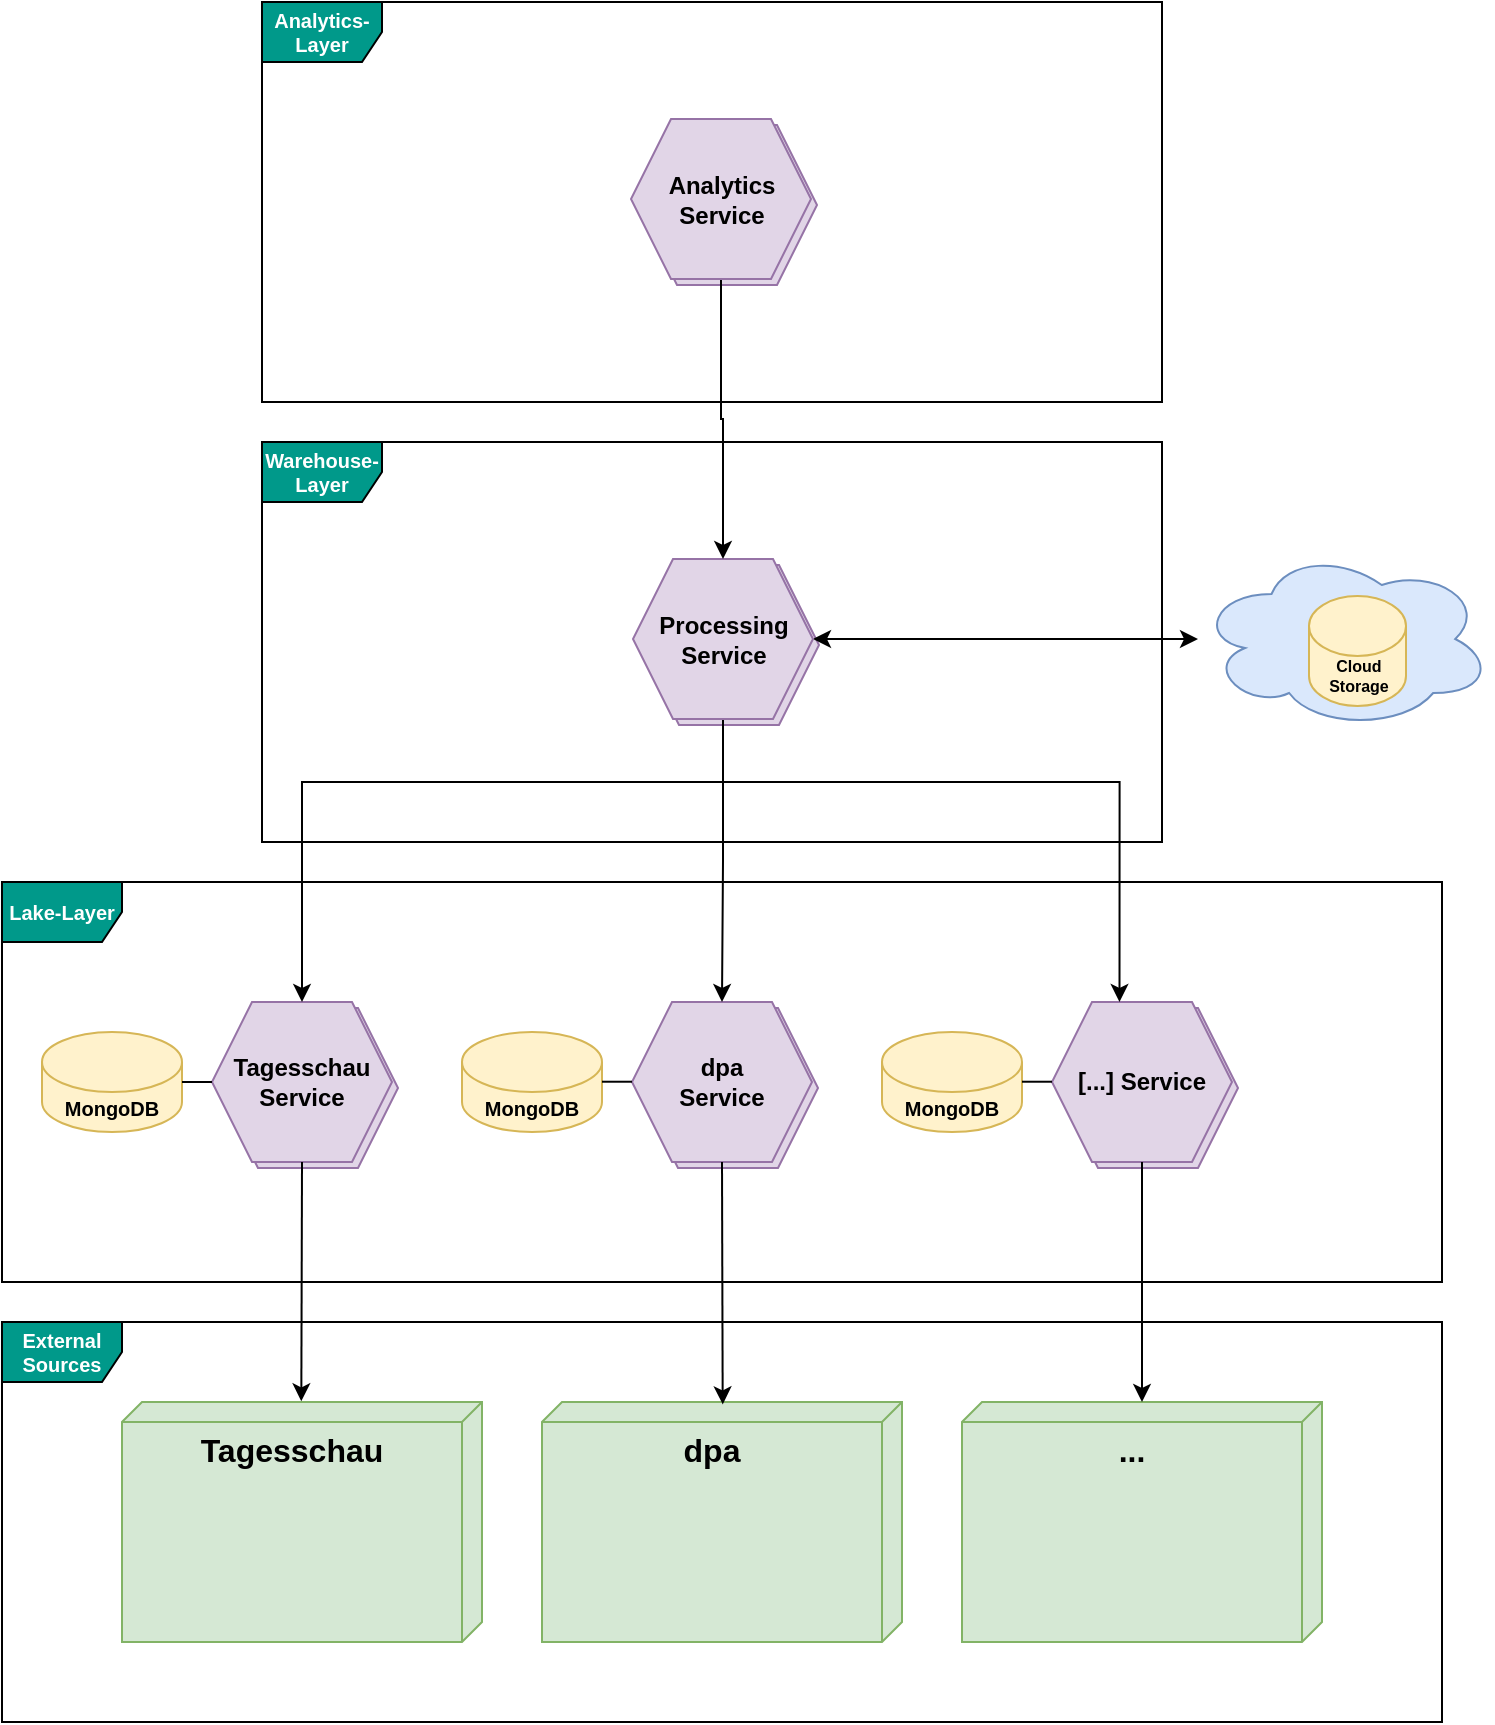 <mxfile version="23.1.2" type="github">
  <diagram name="Seite-1" id="AEmfaHxVfqGOTXHCarbz">
    <mxGraphModel dx="2074" dy="1106" grid="1" gridSize="10" guides="1" tooltips="1" connect="1" arrows="1" fold="1" page="1" pageScale="1" pageWidth="827" pageHeight="1169" math="0" shadow="0">
      <root>
        <mxCell id="0" />
        <mxCell id="1" parent="0" />
        <mxCell id="y-dv6MNJ5ECLZwhnVXWt-26" value="Tagesschau Service" style="shape=hexagon;perimeter=hexagonPerimeter2;whiteSpace=wrap;html=1;fixedSize=1;fillColor=#e1d5e7;strokeColor=#9673a6;" vertex="1" parent="1">
          <mxGeometry x="588" y="753" width="90" height="80" as="geometry" />
        </mxCell>
        <mxCell id="y-dv6MNJ5ECLZwhnVXWt-25" value="Tagesschau Service" style="shape=hexagon;perimeter=hexagonPerimeter2;whiteSpace=wrap;html=1;fixedSize=1;fillColor=#e1d5e7;strokeColor=#9673a6;" vertex="1" parent="1">
          <mxGeometry x="378" y="753" width="90" height="80" as="geometry" />
        </mxCell>
        <mxCell id="y-dv6MNJ5ECLZwhnVXWt-23" value="Tagesschau Service" style="shape=hexagon;perimeter=hexagonPerimeter2;whiteSpace=wrap;html=1;fixedSize=1;fillColor=#e1d5e7;strokeColor=#9673a6;" vertex="1" parent="1">
          <mxGeometry x="168" y="753" width="90" height="80" as="geometry" />
        </mxCell>
        <mxCell id="y-dv6MNJ5ECLZwhnVXWt-1" value="Lake-Layer" style="shape=umlFrame;whiteSpace=wrap;html=1;pointerEvents=0;fillColor=#00998A;fontStyle=1;fontColor=#FFFFFF;fontSize=10;" vertex="1" parent="1">
          <mxGeometry x="60" y="690" width="720" height="200" as="geometry" />
        </mxCell>
        <mxCell id="y-dv6MNJ5ECLZwhnVXWt-2" value="External Sources" style="shape=umlFrame;whiteSpace=wrap;html=1;pointerEvents=0;fillColor=#00998A;fontStyle=1;fontColor=#FFFFFF;fontSize=10;" vertex="1" parent="1">
          <mxGeometry x="60" y="910" width="720" height="200" as="geometry" />
        </mxCell>
        <mxCell id="y-dv6MNJ5ECLZwhnVXWt-5" value="Tagesschau" style="verticalAlign=top;align=center;spacingTop=8;spacingLeft=2;spacingRight=12;shape=cube;size=10;direction=south;fontStyle=1;html=1;whiteSpace=wrap;fontSize=16;fillColor=#d5e8d4;strokeColor=#82b366;" vertex="1" parent="1">
          <mxGeometry x="120" y="950" width="180" height="120" as="geometry" />
        </mxCell>
        <mxCell id="y-dv6MNJ5ECLZwhnVXWt-6" value="dpa" style="verticalAlign=top;align=center;spacingTop=8;spacingLeft=2;spacingRight=12;shape=cube;size=10;direction=south;fontStyle=1;html=1;whiteSpace=wrap;fontSize=16;fillColor=#d5e8d4;strokeColor=#82b366;" vertex="1" parent="1">
          <mxGeometry x="330" y="950" width="180" height="120" as="geometry" />
        </mxCell>
        <mxCell id="y-dv6MNJ5ECLZwhnVXWt-7" value="..." style="verticalAlign=top;align=center;spacingTop=8;spacingLeft=2;spacingRight=12;shape=cube;size=10;direction=south;fontStyle=1;html=1;whiteSpace=wrap;fontSize=16;fillColor=#d5e8d4;strokeColor=#82b366;" vertex="1" parent="1">
          <mxGeometry x="540" y="950" width="180" height="120" as="geometry" />
        </mxCell>
        <mxCell id="y-dv6MNJ5ECLZwhnVXWt-8" value="Tagesschau Service" style="shape=hexagon;perimeter=hexagonPerimeter2;whiteSpace=wrap;html=1;fixedSize=1;fillColor=#e1d5e7;strokeColor=#9673a6;fontStyle=1" vertex="1" parent="1">
          <mxGeometry x="165" y="750" width="90" height="80" as="geometry" />
        </mxCell>
        <mxCell id="y-dv6MNJ5ECLZwhnVXWt-9" value="dpa&lt;br&gt;Service" style="shape=hexagon;perimeter=hexagonPerimeter2;whiteSpace=wrap;html=1;fixedSize=1;fillColor=#e1d5e7;strokeColor=#9673a6;fontStyle=1" vertex="1" parent="1">
          <mxGeometry x="375" y="750" width="90" height="80" as="geometry" />
        </mxCell>
        <mxCell id="y-dv6MNJ5ECLZwhnVXWt-10" value="[...] Service" style="shape=hexagon;perimeter=hexagonPerimeter2;whiteSpace=wrap;html=1;fixedSize=1;fillColor=#e1d5e7;strokeColor=#9673a6;fontStyle=1" vertex="1" parent="1">
          <mxGeometry x="585" y="750" width="90" height="80" as="geometry" />
        </mxCell>
        <mxCell id="y-dv6MNJ5ECLZwhnVXWt-11" value="MongoDB" style="shape=cylinder3;whiteSpace=wrap;html=1;boundedLbl=1;backgroundOutline=1;size=15;fillColor=#fff2cc;strokeColor=#d6b656;fontStyle=1;fontSize=10;" vertex="1" parent="1">
          <mxGeometry x="80" y="765" width="70" height="50" as="geometry" />
        </mxCell>
        <mxCell id="y-dv6MNJ5ECLZwhnVXWt-12" value="MongoDB" style="shape=cylinder3;whiteSpace=wrap;html=1;boundedLbl=1;backgroundOutline=1;size=15;fillColor=#fff2cc;strokeColor=#d6b656;fontStyle=1;fontSize=10;" vertex="1" parent="1">
          <mxGeometry x="290" y="765" width="70" height="50" as="geometry" />
        </mxCell>
        <mxCell id="y-dv6MNJ5ECLZwhnVXWt-13" value="MongoDB" style="shape=cylinder3;whiteSpace=wrap;html=1;boundedLbl=1;backgroundOutline=1;size=15;fillColor=#fff2cc;strokeColor=#d6b656;fontStyle=1;fontSize=10;" vertex="1" parent="1">
          <mxGeometry x="500" y="765" width="70" height="50" as="geometry" />
        </mxCell>
        <mxCell id="y-dv6MNJ5ECLZwhnVXWt-15" value="" style="endArrow=none;html=1;rounded=0;exitX=1;exitY=0.5;exitDx=0;exitDy=0;exitPerimeter=0;entryX=0;entryY=0.5;entryDx=0;entryDy=0;" edge="1" parent="1" source="y-dv6MNJ5ECLZwhnVXWt-11" target="y-dv6MNJ5ECLZwhnVXWt-8">
          <mxGeometry width="50" height="50" relative="1" as="geometry">
            <mxPoint x="200" y="780" as="sourcePoint" />
            <mxPoint x="250" y="730" as="targetPoint" />
          </mxGeometry>
        </mxCell>
        <mxCell id="y-dv6MNJ5ECLZwhnVXWt-16" value="" style="endArrow=none;html=1;rounded=0;exitX=1;exitY=0.5;exitDx=0;exitDy=0;exitPerimeter=0;entryX=0;entryY=0.5;entryDx=0;entryDy=0;" edge="1" parent="1">
          <mxGeometry width="50" height="50" relative="1" as="geometry">
            <mxPoint x="360" y="789.86" as="sourcePoint" />
            <mxPoint x="375" y="789.86" as="targetPoint" />
          </mxGeometry>
        </mxCell>
        <mxCell id="y-dv6MNJ5ECLZwhnVXWt-17" value="" style="endArrow=none;html=1;rounded=0;exitX=1;exitY=0.5;exitDx=0;exitDy=0;exitPerimeter=0;entryX=0;entryY=0.5;entryDx=0;entryDy=0;" edge="1" parent="1">
          <mxGeometry width="50" height="50" relative="1" as="geometry">
            <mxPoint x="570" y="789.86" as="sourcePoint" />
            <mxPoint x="585" y="789.86" as="targetPoint" />
          </mxGeometry>
        </mxCell>
        <mxCell id="y-dv6MNJ5ECLZwhnVXWt-20" style="edgeStyle=orthogonalEdgeStyle;rounded=0;orthogonalLoop=1;jettySize=auto;html=1;jumpStyle=arc;jumpSize=7;" edge="1" parent="1" source="y-dv6MNJ5ECLZwhnVXWt-10" target="y-dv6MNJ5ECLZwhnVXWt-7">
          <mxGeometry relative="1" as="geometry" />
        </mxCell>
        <mxCell id="y-dv6MNJ5ECLZwhnVXWt-18" style="edgeStyle=orthogonalEdgeStyle;rounded=0;orthogonalLoop=1;jettySize=auto;html=1;entryX=-0.003;entryY=0.502;entryDx=0;entryDy=0;entryPerimeter=0;jumpStyle=arc;jumpSize=7;" edge="1" parent="1" source="y-dv6MNJ5ECLZwhnVXWt-8" target="y-dv6MNJ5ECLZwhnVXWt-5">
          <mxGeometry relative="1" as="geometry" />
        </mxCell>
        <mxCell id="y-dv6MNJ5ECLZwhnVXWt-19" style="edgeStyle=orthogonalEdgeStyle;rounded=0;orthogonalLoop=1;jettySize=auto;html=1;entryX=0.01;entryY=0.498;entryDx=0;entryDy=0;entryPerimeter=0;jumpStyle=arc;jumpSize=7;" edge="1" parent="1" source="y-dv6MNJ5ECLZwhnVXWt-9" target="y-dv6MNJ5ECLZwhnVXWt-6">
          <mxGeometry relative="1" as="geometry" />
        </mxCell>
        <mxCell id="y-dv6MNJ5ECLZwhnVXWt-22" value="Warehouse-Layer" style="shape=umlFrame;whiteSpace=wrap;html=1;pointerEvents=0;fontSize=10;fillColor=#00998A;fontStyle=1;fontColor=#FFFFFF;" vertex="1" parent="1">
          <mxGeometry x="190" y="470" width="450" height="200" as="geometry" />
        </mxCell>
        <mxCell id="y-dv6MNJ5ECLZwhnVXWt-27" value="Tagesschau Service" style="shape=hexagon;perimeter=hexagonPerimeter2;whiteSpace=wrap;html=1;fixedSize=1;fillColor=#e1d5e7;strokeColor=#9673a6;" vertex="1" parent="1">
          <mxGeometry x="378.5" y="531.5" width="90" height="80" as="geometry" />
        </mxCell>
        <mxCell id="y-dv6MNJ5ECLZwhnVXWt-29" style="edgeStyle=orthogonalEdgeStyle;rounded=0;orthogonalLoop=1;jettySize=auto;html=1;entryX=0.5;entryY=0;entryDx=0;entryDy=0;" edge="1" parent="1" source="y-dv6MNJ5ECLZwhnVXWt-28" target="y-dv6MNJ5ECLZwhnVXWt-8">
          <mxGeometry relative="1" as="geometry">
            <Array as="points">
              <mxPoint x="421" y="640" />
              <mxPoint x="210" y="640" />
            </Array>
          </mxGeometry>
        </mxCell>
        <mxCell id="y-dv6MNJ5ECLZwhnVXWt-30" style="edgeStyle=orthogonalEdgeStyle;rounded=0;orthogonalLoop=1;jettySize=auto;html=1;entryX=0.375;entryY=0;entryDx=0;entryDy=0;" edge="1" parent="1" source="y-dv6MNJ5ECLZwhnVXWt-28" target="y-dv6MNJ5ECLZwhnVXWt-10">
          <mxGeometry relative="1" as="geometry">
            <Array as="points">
              <mxPoint x="421" y="640" />
              <mxPoint x="619" y="640" />
            </Array>
          </mxGeometry>
        </mxCell>
        <mxCell id="y-dv6MNJ5ECLZwhnVXWt-31" style="edgeStyle=orthogonalEdgeStyle;rounded=0;orthogonalLoop=1;jettySize=auto;html=1;" edge="1" parent="1" source="y-dv6MNJ5ECLZwhnVXWt-28" target="y-dv6MNJ5ECLZwhnVXWt-9">
          <mxGeometry relative="1" as="geometry" />
        </mxCell>
        <mxCell id="y-dv6MNJ5ECLZwhnVXWt-36" style="edgeStyle=orthogonalEdgeStyle;rounded=0;orthogonalLoop=1;jettySize=auto;html=1;jumpStyle=arc;startArrow=classic;startFill=1;" edge="1" parent="1" source="y-dv6MNJ5ECLZwhnVXWt-28" target="y-dv6MNJ5ECLZwhnVXWt-33">
          <mxGeometry relative="1" as="geometry" />
        </mxCell>
        <mxCell id="y-dv6MNJ5ECLZwhnVXWt-28" value="Processing Service" style="shape=hexagon;perimeter=hexagonPerimeter2;whiteSpace=wrap;html=1;fixedSize=1;fillColor=#e1d5e7;strokeColor=#9673a6;fontStyle=1" vertex="1" parent="1">
          <mxGeometry x="375.5" y="528.5" width="90" height="80" as="geometry" />
        </mxCell>
        <mxCell id="y-dv6MNJ5ECLZwhnVXWt-32" value="Analytics-Layer" style="shape=umlFrame;whiteSpace=wrap;html=1;pointerEvents=0;fontSize=10;fillColor=#00998A;fontStyle=1;fontColor=#FFFFFF;" vertex="1" parent="1">
          <mxGeometry x="190" y="250" width="450" height="200" as="geometry" />
        </mxCell>
        <mxCell id="y-dv6MNJ5ECLZwhnVXWt-33" value="" style="ellipse;shape=cloud;whiteSpace=wrap;html=1;fillColor=#dae8fc;strokeColor=#6c8ebf;" vertex="1" parent="1">
          <mxGeometry x="658" y="523.5" width="147" height="90" as="geometry" />
        </mxCell>
        <mxCell id="y-dv6MNJ5ECLZwhnVXWt-34" value="Cloud Storage" style="shape=cylinder3;whiteSpace=wrap;html=1;boundedLbl=1;backgroundOutline=1;size=15;fontSize=8;fillColor=#fff2cc;strokeColor=#d6b656;fontStyle=1" vertex="1" parent="1">
          <mxGeometry x="713.5" y="547" width="48.5" height="55" as="geometry" />
        </mxCell>
        <mxCell id="y-dv6MNJ5ECLZwhnVXWt-37" value="Tagesschau Service" style="shape=hexagon;perimeter=hexagonPerimeter2;whiteSpace=wrap;html=1;fixedSize=1;fillColor=#e1d5e7;strokeColor=#9673a6;" vertex="1" parent="1">
          <mxGeometry x="377.5" y="311.5" width="90" height="80" as="geometry" />
        </mxCell>
        <mxCell id="y-dv6MNJ5ECLZwhnVXWt-39" style="edgeStyle=orthogonalEdgeStyle;rounded=0;orthogonalLoop=1;jettySize=auto;html=1;" edge="1" parent="1" source="y-dv6MNJ5ECLZwhnVXWt-38" target="y-dv6MNJ5ECLZwhnVXWt-28">
          <mxGeometry relative="1" as="geometry" />
        </mxCell>
        <mxCell id="y-dv6MNJ5ECLZwhnVXWt-38" value="Analytics Service" style="shape=hexagon;perimeter=hexagonPerimeter2;whiteSpace=wrap;html=1;fixedSize=1;fillColor=#e1d5e7;strokeColor=#9673a6;fontStyle=1" vertex="1" parent="1">
          <mxGeometry x="374.5" y="308.5" width="90" height="80" as="geometry" />
        </mxCell>
      </root>
    </mxGraphModel>
  </diagram>
</mxfile>
